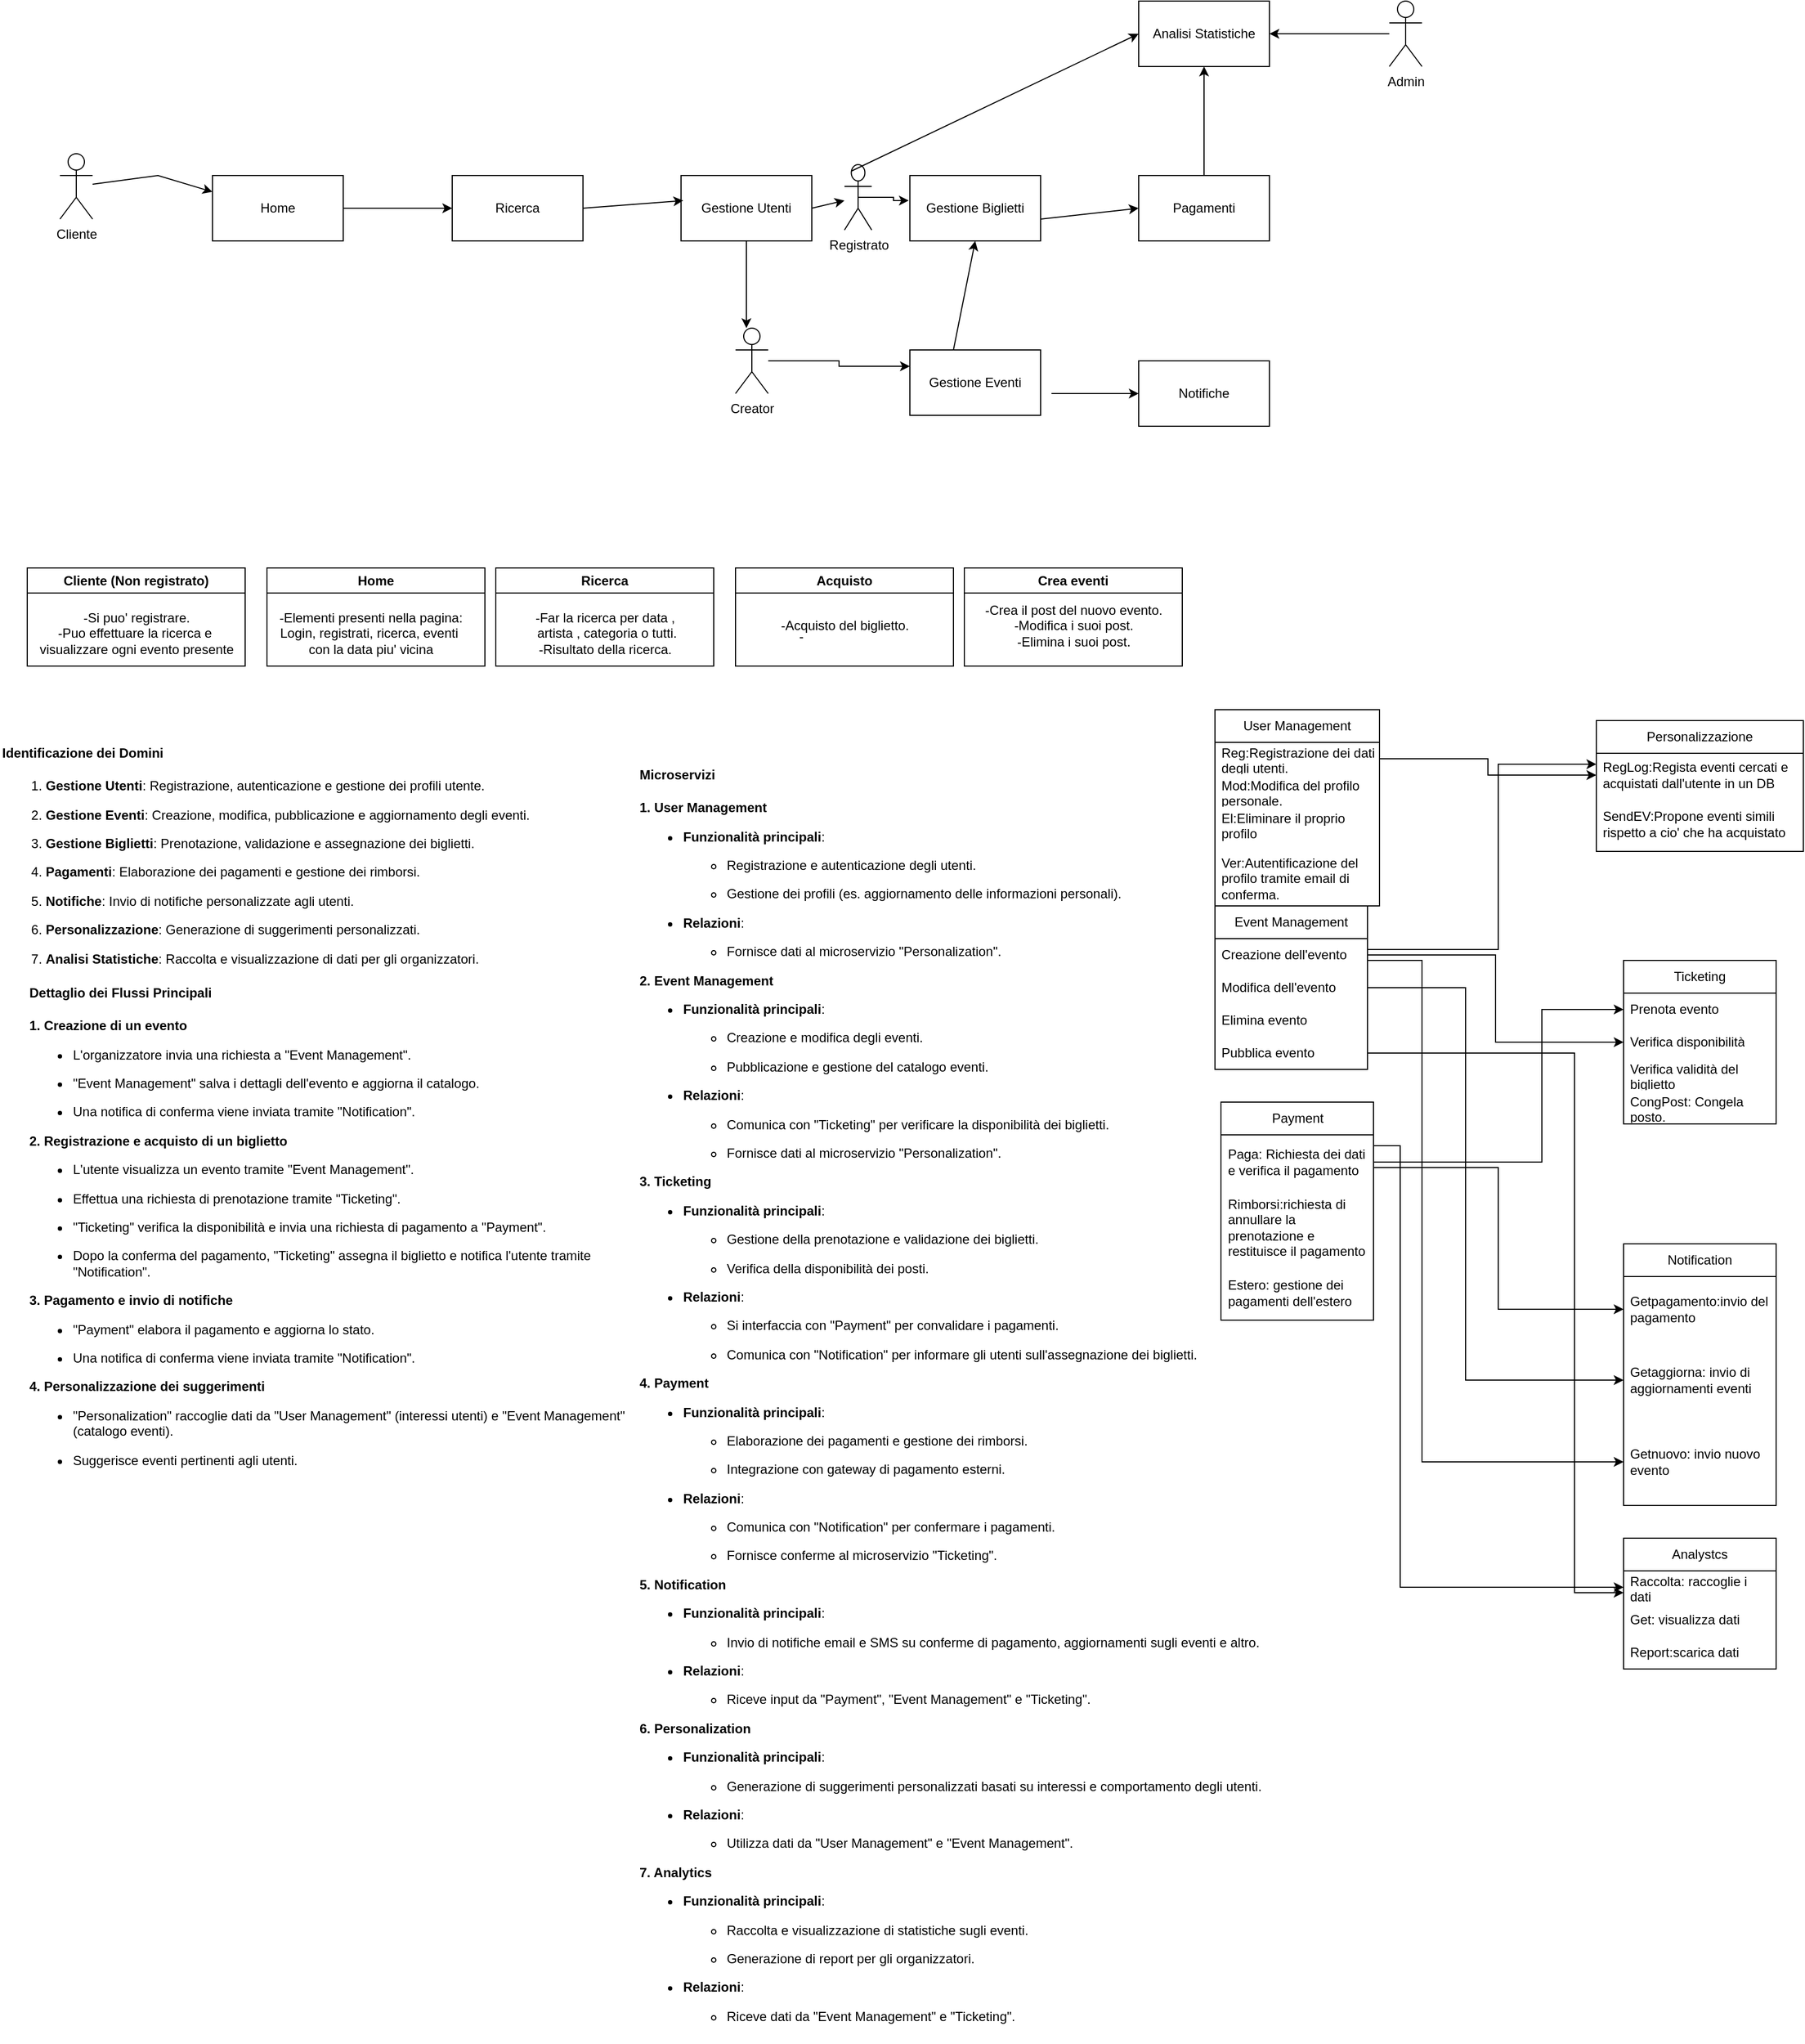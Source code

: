 <mxfile version="26.0.5">
  <diagram id="C5RBs43oDa-KdzZeNtuy" name="Page-1">
    <mxGraphModel dx="1434" dy="1911" grid="1" gridSize="10" guides="1" tooltips="1" connect="1" arrows="1" fold="1" page="1" pageScale="1" pageWidth="827" pageHeight="1169" math="0" shadow="0">
      <root>
        <mxCell id="WIyWlLk6GJQsqaUBKTNV-0" />
        <mxCell id="WIyWlLk6GJQsqaUBKTNV-1" parent="WIyWlLk6GJQsqaUBKTNV-0" />
        <mxCell id="pB7Ged0uvk6aYIBunuPW-0" value="Cliente" style="shape=umlActor;verticalLabelPosition=bottom;verticalAlign=top;html=1;outlineConnect=0;" vertex="1" parent="WIyWlLk6GJQsqaUBKTNV-1">
          <mxGeometry x="60" y="130" width="30" height="60" as="geometry" />
        </mxCell>
        <mxCell id="pB7Ged0uvk6aYIBunuPW-5" value="Home" style="rounded=0;whiteSpace=wrap;html=1;" vertex="1" parent="WIyWlLk6GJQsqaUBKTNV-1">
          <mxGeometry x="200" y="150" width="120" height="60" as="geometry" />
        </mxCell>
        <mxCell id="pB7Ged0uvk6aYIBunuPW-6" value="" style="endArrow=classic;html=1;rounded=0;entryX=0;entryY=0.25;entryDx=0;entryDy=0;" edge="1" parent="WIyWlLk6GJQsqaUBKTNV-1" source="pB7Ged0uvk6aYIBunuPW-0" target="pB7Ged0uvk6aYIBunuPW-5">
          <mxGeometry width="50" height="50" relative="1" as="geometry">
            <mxPoint x="390" y="440" as="sourcePoint" />
            <mxPoint x="440" y="390" as="targetPoint" />
            <Array as="points">
              <mxPoint x="150" y="150" />
            </Array>
          </mxGeometry>
        </mxCell>
        <mxCell id="pB7Ged0uvk6aYIBunuPW-9" value="" style="endArrow=classic;html=1;rounded=0;exitX=1;exitY=0.5;exitDx=0;exitDy=0;entryX=0;entryY=0.5;entryDx=0;entryDy=0;" edge="1" parent="WIyWlLk6GJQsqaUBKTNV-1" source="pB7Ged0uvk6aYIBunuPW-5">
          <mxGeometry width="50" height="50" relative="1" as="geometry">
            <mxPoint x="330" y="185" as="sourcePoint" />
            <mxPoint x="420" y="180" as="targetPoint" />
          </mxGeometry>
        </mxCell>
        <mxCell id="pB7Ged0uvk6aYIBunuPW-18" value="Gestione Eventi" style="rounded=0;whiteSpace=wrap;html=1;" vertex="1" parent="WIyWlLk6GJQsqaUBKTNV-1">
          <mxGeometry x="840" y="310" width="120" height="60" as="geometry" />
        </mxCell>
        <mxCell id="pB7Ged0uvk6aYIBunuPW-19" value="" style="endArrow=classic;html=1;rounded=0;exitX=0.5;exitY=1;exitDx=0;exitDy=0;entryX=0.5;entryY=0;entryDx=0;entryDy=0;" edge="1" parent="WIyWlLk6GJQsqaUBKTNV-1" source="pB7Ged0uvk6aYIBunuPW-48">
          <mxGeometry width="50" height="50" relative="1" as="geometry">
            <mxPoint x="715" y="300" as="sourcePoint" />
            <mxPoint x="690" y="290" as="targetPoint" />
            <Array as="points" />
          </mxGeometry>
        </mxCell>
        <mxCell id="pB7Ged0uvk6aYIBunuPW-20" value="Ricerca" style="rounded=0;whiteSpace=wrap;html=1;" vertex="1" parent="WIyWlLk6GJQsqaUBKTNV-1">
          <mxGeometry x="420" y="150" width="120" height="60" as="geometry" />
        </mxCell>
        <mxCell id="pB7Ged0uvk6aYIBunuPW-24" value="Gestione Biglietti" style="rounded=0;whiteSpace=wrap;html=1;" vertex="1" parent="WIyWlLk6GJQsqaUBKTNV-1">
          <mxGeometry x="840" y="150" width="120" height="60" as="geometry" />
        </mxCell>
        <mxCell id="pB7Ged0uvk6aYIBunuPW-25" value="" style="endArrow=classic;html=1;rounded=0;exitX=1;exitY=0.5;exitDx=0;exitDy=0;" edge="1" parent="WIyWlLk6GJQsqaUBKTNV-1" source="pB7Ged0uvk6aYIBunuPW-48" target="pB7Ged0uvk6aYIBunuPW-55">
          <mxGeometry width="50" height="50" relative="1" as="geometry">
            <mxPoint x="830" y="180" as="sourcePoint" />
            <mxPoint x="730" y="130" as="targetPoint" />
          </mxGeometry>
        </mxCell>
        <mxCell id="pB7Ged0uvk6aYIBunuPW-27" value="Cliente (Non registrato)" style="swimlane;whiteSpace=wrap;html=1;" vertex="1" parent="WIyWlLk6GJQsqaUBKTNV-1">
          <mxGeometry x="30" y="510" width="200" height="90" as="geometry" />
        </mxCell>
        <mxCell id="pB7Ged0uvk6aYIBunuPW-31" value="&lt;div&gt;-Si puo&#39; registrare.&lt;/div&gt;&lt;div&gt;-Puo effettuare la ricerca e&amp;nbsp;&lt;/div&gt;&lt;div&gt;visualizzare ogni evento presente&lt;br&gt;&lt;/div&gt;" style="text;html=1;align=center;verticalAlign=middle;resizable=0;points=[];autosize=1;strokeColor=none;fillColor=none;" vertex="1" parent="pB7Ged0uvk6aYIBunuPW-27">
          <mxGeometry y="30" width="200" height="60" as="geometry" />
        </mxCell>
        <mxCell id="pB7Ged0uvk6aYIBunuPW-32" value="Home" style="swimlane;whiteSpace=wrap;html=1;" vertex="1" parent="WIyWlLk6GJQsqaUBKTNV-1">
          <mxGeometry x="250" y="510" width="200" height="90" as="geometry" />
        </mxCell>
        <mxCell id="pB7Ged0uvk6aYIBunuPW-33" value="&lt;div&gt;-Elementi presenti nella pagina:&lt;/div&gt;&lt;div&gt;Login, registrati, ricerca, eventi&amp;nbsp;&lt;/div&gt;&lt;div&gt;con la data piu&#39; vicina&lt;br&gt;&lt;/div&gt;" style="text;html=1;align=center;verticalAlign=middle;resizable=0;points=[];autosize=1;strokeColor=none;fillColor=none;" vertex="1" parent="pB7Ged0uvk6aYIBunuPW-32">
          <mxGeometry y="30" width="190" height="60" as="geometry" />
        </mxCell>
        <mxCell id="pB7Ged0uvk6aYIBunuPW-34" value="Ricerca" style="swimlane;whiteSpace=wrap;html=1;" vertex="1" parent="WIyWlLk6GJQsqaUBKTNV-1">
          <mxGeometry x="460" y="510" width="200" height="90" as="geometry" />
        </mxCell>
        <mxCell id="pB7Ged0uvk6aYIBunuPW-35" value="&lt;div&gt;-Far la ricerca per data ,&lt;/div&gt;&lt;div&gt;&amp;nbsp;artista , categoria o tutti.&lt;/div&gt;&lt;div&gt;-Risultato della ricerca.&lt;br&gt;&lt;/div&gt;" style="text;html=1;align=center;verticalAlign=middle;resizable=0;points=[];autosize=1;strokeColor=none;fillColor=none;" vertex="1" parent="pB7Ged0uvk6aYIBunuPW-34">
          <mxGeometry x="20" y="30" width="160" height="60" as="geometry" />
        </mxCell>
        <mxCell id="pB7Ged0uvk6aYIBunuPW-36" value="Acquisto" style="swimlane;whiteSpace=wrap;html=1;" vertex="1" parent="WIyWlLk6GJQsqaUBKTNV-1">
          <mxGeometry x="680" y="510" width="200" height="90" as="geometry" />
        </mxCell>
        <mxCell id="pB7Ged0uvk6aYIBunuPW-37" value="-" style="text;html=1;align=center;verticalAlign=middle;resizable=0;points=[];autosize=1;strokeColor=none;fillColor=none;" vertex="1" parent="WIyWlLk6GJQsqaUBKTNV-1">
          <mxGeometry x="725" y="558" width="30" height="30" as="geometry" />
        </mxCell>
        <mxCell id="pB7Ged0uvk6aYIBunuPW-38" value="-Acquisto del biglietto." style="text;html=1;align=center;verticalAlign=middle;resizable=0;points=[];autosize=1;strokeColor=none;fillColor=none;" vertex="1" parent="WIyWlLk6GJQsqaUBKTNV-1">
          <mxGeometry x="710" y="548" width="140" height="30" as="geometry" />
        </mxCell>
        <mxCell id="pB7Ged0uvk6aYIBunuPW-39" value="Crea eventi" style="swimlane;whiteSpace=wrap;html=1;" vertex="1" parent="WIyWlLk6GJQsqaUBKTNV-1">
          <mxGeometry x="890" y="510" width="200" height="90" as="geometry" />
        </mxCell>
        <mxCell id="pB7Ged0uvk6aYIBunuPW-40" value="&lt;div&gt;-Crea il post del nuovo evento.&lt;/div&gt;&lt;div&gt;-Modifica i suoi post.&lt;/div&gt;&lt;div&gt;-Elimina i suoi post.&lt;br&gt;&lt;/div&gt;" style="text;html=1;align=center;verticalAlign=middle;resizable=0;points=[];autosize=1;strokeColor=none;fillColor=none;" vertex="1" parent="pB7Ged0uvk6aYIBunuPW-39">
          <mxGeometry x="10" y="23" width="180" height="60" as="geometry" />
        </mxCell>
        <mxCell id="pB7Ged0uvk6aYIBunuPW-41" value="Admin" style="shape=umlActor;verticalLabelPosition=bottom;verticalAlign=top;html=1;outlineConnect=0;" vertex="1" parent="WIyWlLk6GJQsqaUBKTNV-1">
          <mxGeometry x="1280" y="-10" width="30" height="60" as="geometry" />
        </mxCell>
        <mxCell id="pB7Ged0uvk6aYIBunuPW-45" value="" style="endArrow=classic;html=1;rounded=0;entryX=1;entryY=0.5;entryDx=0;entryDy=0;" edge="1" parent="WIyWlLk6GJQsqaUBKTNV-1" source="pB7Ged0uvk6aYIBunuPW-41" target="pB7Ged0uvk6aYIBunuPW-60">
          <mxGeometry width="50" height="50" relative="1" as="geometry">
            <mxPoint x="1070" y="335" as="sourcePoint" />
            <mxPoint x="1170" y="279" as="targetPoint" />
          </mxGeometry>
        </mxCell>
        <mxCell id="pB7Ged0uvk6aYIBunuPW-47" value="&lt;h4 data-pm-slice=&quot;1 3 []&quot;&gt;&lt;span&gt;Identificazione dei Domini&lt;/span&gt;&lt;/h4&gt;&lt;ol start=&quot;1&quot; data-spread=&quot;false&quot;&gt;&lt;li&gt;&lt;p&gt;&lt;span&gt;&lt;strong&gt;Gestione Utenti&lt;/strong&gt;&lt;/span&gt;&lt;span&gt;: Registrazione, autenticazione e gestione dei profili utente.&lt;/span&gt;&lt;/p&gt;&lt;/li&gt;&lt;li&gt;&lt;p&gt;&lt;span&gt;&lt;strong&gt;Gestione Eventi&lt;/strong&gt;&lt;/span&gt;&lt;span&gt;: Creazione, modifica, pubblicazione e aggiornamento degli eventi.&lt;/span&gt;&lt;/p&gt;&lt;/li&gt;&lt;li&gt;&lt;p&gt;&lt;span&gt;&lt;strong&gt;Gestione Biglietti&lt;/strong&gt;&lt;/span&gt;&lt;span&gt;: Prenotazione, validazione e assegnazione dei biglietti.&lt;/span&gt;&lt;/p&gt;&lt;/li&gt;&lt;li&gt;&lt;p&gt;&lt;span&gt;&lt;strong&gt;Pagamenti&lt;/strong&gt;&lt;/span&gt;&lt;span&gt;: Elaborazione dei pagamenti e gestione dei rimborsi.&lt;/span&gt;&lt;/p&gt;&lt;/li&gt;&lt;li&gt;&lt;p&gt;&lt;span&gt;&lt;strong&gt;Notifiche&lt;/strong&gt;&lt;/span&gt;&lt;span&gt;: Invio di notifiche personalizzate agli utenti.&lt;/span&gt;&lt;/p&gt;&lt;/li&gt;&lt;li&gt;&lt;p&gt;&lt;span&gt;&lt;strong&gt;Personalizzazione&lt;/strong&gt;&lt;/span&gt;&lt;span&gt;: Generazione di suggerimenti personalizzati.&lt;/span&gt;&lt;/p&gt;&lt;/li&gt;&lt;li&gt;&lt;p&gt;&lt;span&gt;&lt;strong&gt;Analisi Statistiche&lt;/strong&gt;&lt;/span&gt;&lt;span&gt;: Raccolta e visualizzazione di dati per gli organizzatori.&lt;/span&gt;&lt;/p&gt;&lt;/li&gt;&lt;/ol&gt;" style="text;html=1;whiteSpace=wrap;overflow=hidden;rounded=0;" vertex="1" parent="WIyWlLk6GJQsqaUBKTNV-1">
          <mxGeometry x="5" y="650" width="510" height="240" as="geometry" />
        </mxCell>
        <mxCell id="pB7Ged0uvk6aYIBunuPW-48" value="Gestione Utenti" style="rounded=0;whiteSpace=wrap;html=1;" vertex="1" parent="WIyWlLk6GJQsqaUBKTNV-1">
          <mxGeometry x="630" y="150" width="120" height="60" as="geometry" />
        </mxCell>
        <mxCell id="pB7Ged0uvk6aYIBunuPW-49" value="" style="endArrow=classic;html=1;rounded=0;entryX=0.017;entryY=0.383;entryDx=0;entryDy=0;entryPerimeter=0;exitX=1;exitY=0.5;exitDx=0;exitDy=0;" edge="1" parent="WIyWlLk6GJQsqaUBKTNV-1" source="pB7Ged0uvk6aYIBunuPW-20" target="pB7Ged0uvk6aYIBunuPW-48">
          <mxGeometry width="50" height="50" relative="1" as="geometry">
            <mxPoint x="560" y="210" as="sourcePoint" />
            <mxPoint x="610" y="160" as="targetPoint" />
          </mxGeometry>
        </mxCell>
        <mxCell id="pB7Ged0uvk6aYIBunuPW-50" value="Pagamenti" style="rounded=0;whiteSpace=wrap;html=1;" vertex="1" parent="WIyWlLk6GJQsqaUBKTNV-1">
          <mxGeometry x="1050" y="150" width="120" height="60" as="geometry" />
        </mxCell>
        <mxCell id="pB7Ged0uvk6aYIBunuPW-51" value="" style="endArrow=classic;html=1;rounded=0;entryX=0.5;entryY=1;entryDx=0;entryDy=0;" edge="1" parent="WIyWlLk6GJQsqaUBKTNV-1" target="pB7Ged0uvk6aYIBunuPW-24">
          <mxGeometry width="50" height="50" relative="1" as="geometry">
            <mxPoint x="880" y="310" as="sourcePoint" />
            <mxPoint x="930" y="260" as="targetPoint" />
          </mxGeometry>
        </mxCell>
        <mxCell id="pB7Ged0uvk6aYIBunuPW-52" value="" style="endArrow=classic;html=1;rounded=0;entryX=0;entryY=0.5;entryDx=0;entryDy=0;" edge="1" parent="WIyWlLk6GJQsqaUBKTNV-1" target="pB7Ged0uvk6aYIBunuPW-50">
          <mxGeometry width="50" height="50" relative="1" as="geometry">
            <mxPoint x="960" y="190" as="sourcePoint" />
            <mxPoint x="1010" y="140" as="targetPoint" />
          </mxGeometry>
        </mxCell>
        <mxCell id="pB7Ged0uvk6aYIBunuPW-53" value="" style="endArrow=classic;html=1;rounded=0;" edge="1" parent="WIyWlLk6GJQsqaUBKTNV-1" target="pB7Ged0uvk6aYIBunuPW-54">
          <mxGeometry width="50" height="50" relative="1" as="geometry">
            <mxPoint x="970" y="350" as="sourcePoint" />
            <mxPoint x="620" y="490" as="targetPoint" />
          </mxGeometry>
        </mxCell>
        <mxCell id="pB7Ged0uvk6aYIBunuPW-54" value="Notifiche" style="rounded=0;whiteSpace=wrap;html=1;" vertex="1" parent="WIyWlLk6GJQsqaUBKTNV-1">
          <mxGeometry x="1050" y="320" width="120" height="60" as="geometry" />
        </mxCell>
        <mxCell id="pB7Ged0uvk6aYIBunuPW-56" style="edgeStyle=orthogonalEdgeStyle;rounded=0;orthogonalLoop=1;jettySize=auto;html=1;exitX=0.5;exitY=0.5;exitDx=0;exitDy=0;exitPerimeter=0;entryX=-0.008;entryY=0.383;entryDx=0;entryDy=0;entryPerimeter=0;" edge="1" parent="WIyWlLk6GJQsqaUBKTNV-1" source="pB7Ged0uvk6aYIBunuPW-55" target="pB7Ged0uvk6aYIBunuPW-24">
          <mxGeometry relative="1" as="geometry">
            <mxPoint x="800" y="170" as="targetPoint" />
          </mxGeometry>
        </mxCell>
        <mxCell id="pB7Ged0uvk6aYIBunuPW-55" value="Registrato" style="shape=umlActor;verticalLabelPosition=bottom;verticalAlign=top;html=1;outlineConnect=0;" vertex="1" parent="WIyWlLk6GJQsqaUBKTNV-1">
          <mxGeometry x="780" y="140" width="25" height="60" as="geometry" />
        </mxCell>
        <mxCell id="pB7Ged0uvk6aYIBunuPW-59" style="edgeStyle=orthogonalEdgeStyle;rounded=0;orthogonalLoop=1;jettySize=auto;html=1;entryX=0;entryY=0.25;entryDx=0;entryDy=0;" edge="1" parent="WIyWlLk6GJQsqaUBKTNV-1" source="pB7Ged0uvk6aYIBunuPW-57" target="pB7Ged0uvk6aYIBunuPW-18">
          <mxGeometry relative="1" as="geometry" />
        </mxCell>
        <mxCell id="pB7Ged0uvk6aYIBunuPW-57" value="Creator" style="shape=umlActor;verticalLabelPosition=bottom;verticalAlign=top;html=1;outlineConnect=0;" vertex="1" parent="WIyWlLk6GJQsqaUBKTNV-1">
          <mxGeometry x="680" y="290" width="30" height="60" as="geometry" />
        </mxCell>
        <mxCell id="pB7Ged0uvk6aYIBunuPW-60" value="Analisi Statistiche" style="rounded=0;whiteSpace=wrap;html=1;" vertex="1" parent="WIyWlLk6GJQsqaUBKTNV-1">
          <mxGeometry x="1050" y="-10" width="120" height="60" as="geometry" />
        </mxCell>
        <mxCell id="pB7Ged0uvk6aYIBunuPW-61" value="" style="endArrow=classic;html=1;rounded=0;entryX=0.5;entryY=1;entryDx=0;entryDy=0;" edge="1" parent="WIyWlLk6GJQsqaUBKTNV-1" target="pB7Ged0uvk6aYIBunuPW-60">
          <mxGeometry width="50" height="50" relative="1" as="geometry">
            <mxPoint x="1110" y="150" as="sourcePoint" />
            <mxPoint x="1160" y="100" as="targetPoint" />
          </mxGeometry>
        </mxCell>
        <mxCell id="pB7Ged0uvk6aYIBunuPW-63" value="" style="endArrow=classic;html=1;rounded=0;entryX=0;entryY=0.5;entryDx=0;entryDy=0;exitX=0.25;exitY=0.1;exitDx=0;exitDy=0;exitPerimeter=0;" edge="1" parent="WIyWlLk6GJQsqaUBKTNV-1" source="pB7Ged0uvk6aYIBunuPW-55" target="pB7Ged0uvk6aYIBunuPW-60">
          <mxGeometry width="50" height="50" relative="1" as="geometry">
            <mxPoint x="790" y="130" as="sourcePoint" />
            <mxPoint x="840" y="80" as="targetPoint" />
          </mxGeometry>
        </mxCell>
        <mxCell id="pB7Ged0uvk6aYIBunuPW-64" value="&lt;h4 data-pm-slice=&quot;1 5 []&quot;&gt;&lt;span&gt;Microservizi&lt;/span&gt;&lt;/h4&gt;&lt;p&gt;&lt;span&gt;&lt;strong&gt;1. User Management&lt;/strong&gt;&lt;/span&gt;&lt;/p&gt;&lt;ul data-spread=&quot;false&quot;&gt;&lt;li&gt;&lt;p&gt;&lt;span&gt;&lt;strong&gt;Funzionalità principali&lt;/strong&gt;&lt;/span&gt;&lt;span&gt;:&lt;/span&gt;&lt;/p&gt;&lt;ul data-spread=&quot;false&quot;&gt;&lt;li&gt;&lt;p&gt;&lt;span&gt;Registrazione e autenticazione degli utenti.&lt;/span&gt;&lt;/p&gt;&lt;/li&gt;&lt;li&gt;&lt;p&gt;&lt;span&gt;Gestione dei profili (es. aggiornamento delle informazioni personali).&lt;/span&gt;&lt;/p&gt;&lt;/li&gt;&lt;/ul&gt;&lt;/li&gt;&lt;li&gt;&lt;p&gt;&lt;span&gt;&lt;strong&gt;Relazioni&lt;/strong&gt;&lt;/span&gt;&lt;span&gt;:&lt;/span&gt;&lt;/p&gt;&lt;ul data-spread=&quot;false&quot;&gt;&lt;li&gt;&lt;p&gt;&lt;span&gt;Fornisce dati al microservizio &quot;Personalization&quot;.&lt;/span&gt;&lt;/p&gt;&lt;/li&gt;&lt;/ul&gt;&lt;/li&gt;&lt;/ul&gt;&lt;p&gt;&lt;span&gt;&lt;strong&gt;2. Event Management&lt;/strong&gt;&lt;/span&gt;&lt;/p&gt;&lt;ul data-spread=&quot;false&quot;&gt;&lt;li&gt;&lt;p&gt;&lt;span&gt;&lt;strong&gt;Funzionalità principali&lt;/strong&gt;&lt;/span&gt;&lt;span&gt;:&lt;/span&gt;&lt;/p&gt;&lt;ul data-spread=&quot;false&quot;&gt;&lt;li&gt;&lt;p&gt;&lt;span&gt;Creazione e modifica degli eventi.&lt;/span&gt;&lt;/p&gt;&lt;/li&gt;&lt;li&gt;&lt;p&gt;&lt;span&gt;Pubblicazione e gestione del catalogo eventi.&lt;/span&gt;&lt;/p&gt;&lt;/li&gt;&lt;/ul&gt;&lt;/li&gt;&lt;li&gt;&lt;p&gt;&lt;span&gt;&lt;strong&gt;Relazioni&lt;/strong&gt;&lt;/span&gt;&lt;span&gt;:&lt;/span&gt;&lt;/p&gt;&lt;ul data-spread=&quot;false&quot;&gt;&lt;li&gt;&lt;p&gt;&lt;span&gt;Comunica con &quot;Ticketing&quot; per verificare la disponibilità dei biglietti.&lt;/span&gt;&lt;/p&gt;&lt;/li&gt;&lt;li&gt;&lt;p&gt;&lt;span&gt;Fornisce dati al microservizio &quot;Personalization&quot;.&lt;/span&gt;&lt;/p&gt;&lt;/li&gt;&lt;/ul&gt;&lt;/li&gt;&lt;/ul&gt;&lt;p&gt;&lt;span&gt;&lt;strong&gt;3. Ticketing&lt;/strong&gt;&lt;/span&gt;&lt;/p&gt;&lt;ul data-spread=&quot;false&quot;&gt;&lt;li&gt;&lt;p&gt;&lt;span&gt;&lt;strong&gt;Funzionalità principali&lt;/strong&gt;&lt;/span&gt;&lt;span&gt;:&lt;/span&gt;&lt;/p&gt;&lt;ul data-spread=&quot;false&quot;&gt;&lt;li&gt;&lt;p&gt;&lt;span&gt;Gestione della prenotazione e validazione dei biglietti.&lt;/span&gt;&lt;/p&gt;&lt;/li&gt;&lt;li&gt;&lt;p&gt;&lt;span&gt;Verifica della disponibilità dei posti.&lt;/span&gt;&lt;/p&gt;&lt;/li&gt;&lt;/ul&gt;&lt;/li&gt;&lt;li&gt;&lt;p&gt;&lt;span&gt;&lt;strong&gt;Relazioni&lt;/strong&gt;&lt;/span&gt;&lt;span&gt;:&lt;/span&gt;&lt;/p&gt;&lt;ul data-spread=&quot;false&quot;&gt;&lt;li&gt;&lt;p&gt;&lt;span&gt;Si interfaccia con &quot;Payment&quot; per convalidare i pagamenti.&lt;/span&gt;&lt;/p&gt;&lt;/li&gt;&lt;li&gt;&lt;p&gt;&lt;span&gt;Comunica con &quot;Notification&quot; per informare gli utenti sull&#39;assegnazione dei biglietti.&lt;/span&gt;&lt;/p&gt;&lt;/li&gt;&lt;/ul&gt;&lt;/li&gt;&lt;/ul&gt;&lt;p&gt;&lt;span&gt;&lt;strong&gt;4. Payment&lt;/strong&gt;&lt;/span&gt;&lt;/p&gt;&lt;ul data-spread=&quot;false&quot;&gt;&lt;li&gt;&lt;p&gt;&lt;span&gt;&lt;strong&gt;Funzionalità principali&lt;/strong&gt;&lt;/span&gt;&lt;span&gt;:&lt;/span&gt;&lt;/p&gt;&lt;ul data-spread=&quot;false&quot;&gt;&lt;li&gt;&lt;p&gt;&lt;span&gt;Elaborazione dei pagamenti e gestione dei rimborsi.&lt;/span&gt;&lt;/p&gt;&lt;/li&gt;&lt;li&gt;&lt;p&gt;&lt;span&gt;Integrazione con gateway di pagamento esterni.&lt;/span&gt;&lt;/p&gt;&lt;/li&gt;&lt;/ul&gt;&lt;/li&gt;&lt;li&gt;&lt;p&gt;&lt;span&gt;&lt;strong&gt;Relazioni&lt;/strong&gt;&lt;/span&gt;&lt;span&gt;:&lt;/span&gt;&lt;/p&gt;&lt;ul data-spread=&quot;false&quot;&gt;&lt;li&gt;&lt;p&gt;&lt;span&gt;Comunica con &quot;Notification&quot; per confermare i pagamenti.&lt;/span&gt;&lt;/p&gt;&lt;/li&gt;&lt;li&gt;&lt;p&gt;&lt;span&gt;Fornisce conferme al microservizio &quot;Ticketing&quot;.&lt;/span&gt;&lt;/p&gt;&lt;/li&gt;&lt;/ul&gt;&lt;/li&gt;&lt;/ul&gt;&lt;p&gt;&lt;span&gt;&lt;strong&gt;5. Notification&lt;/strong&gt;&lt;/span&gt;&lt;/p&gt;&lt;ul data-spread=&quot;false&quot;&gt;&lt;li&gt;&lt;p&gt;&lt;span&gt;&lt;strong&gt;Funzionalità principali&lt;/strong&gt;&lt;/span&gt;&lt;span&gt;:&lt;/span&gt;&lt;/p&gt;&lt;ul data-spread=&quot;false&quot;&gt;&lt;li&gt;&lt;p&gt;&lt;span&gt;Invio di notifiche email e SMS su conferme di pagamento, aggiornamenti sugli eventi e altro.&lt;/span&gt;&lt;/p&gt;&lt;/li&gt;&lt;/ul&gt;&lt;/li&gt;&lt;li&gt;&lt;p&gt;&lt;span&gt;&lt;strong&gt;Relazioni&lt;/strong&gt;&lt;/span&gt;&lt;span&gt;:&lt;/span&gt;&lt;/p&gt;&lt;ul data-spread=&quot;false&quot;&gt;&lt;li&gt;&lt;p&gt;&lt;span&gt;Riceve input da &quot;Payment&quot;, &quot;Event Management&quot; e &quot;Ticketing&quot;.&lt;/span&gt;&lt;/p&gt;&lt;/li&gt;&lt;/ul&gt;&lt;/li&gt;&lt;/ul&gt;&lt;p&gt;&lt;span&gt;&lt;strong&gt;6. Personalization&lt;/strong&gt;&lt;/span&gt;&lt;/p&gt;&lt;ul data-spread=&quot;false&quot;&gt;&lt;li&gt;&lt;p&gt;&lt;span&gt;&lt;strong&gt;Funzionalità principali&lt;/strong&gt;&lt;/span&gt;&lt;span&gt;:&lt;/span&gt;&lt;/p&gt;&lt;ul data-spread=&quot;false&quot;&gt;&lt;li&gt;&lt;p&gt;&lt;span&gt;Generazione di suggerimenti personalizzati basati su interessi e comportamento degli utenti.&lt;/span&gt;&lt;/p&gt;&lt;/li&gt;&lt;/ul&gt;&lt;/li&gt;&lt;li&gt;&lt;p&gt;&lt;span&gt;&lt;strong&gt;Relazioni&lt;/strong&gt;&lt;/span&gt;&lt;span&gt;:&lt;/span&gt;&lt;/p&gt;&lt;ul data-spread=&quot;false&quot;&gt;&lt;li&gt;&lt;p&gt;&lt;span&gt;Utilizza dati da &quot;User Management&quot; e &quot;Event Management&quot;.&lt;/span&gt;&lt;/p&gt;&lt;/li&gt;&lt;/ul&gt;&lt;/li&gt;&lt;/ul&gt;&lt;p&gt;&lt;span&gt;&lt;strong&gt;7. Analytics&lt;/strong&gt;&lt;/span&gt;&lt;/p&gt;&lt;ul data-spread=&quot;false&quot;&gt;&lt;li&gt;&lt;p&gt;&lt;span&gt;&lt;strong&gt;Funzionalità principali&lt;/strong&gt;&lt;/span&gt;&lt;span&gt;:&lt;/span&gt;&lt;/p&gt;&lt;ul data-spread=&quot;false&quot;&gt;&lt;li&gt;&lt;p&gt;&lt;span&gt;Raccolta e visualizzazione di statistiche sugli eventi.&lt;/span&gt;&lt;/p&gt;&lt;/li&gt;&lt;li&gt;&lt;p&gt;&lt;span&gt;Generazione di report per gli organizzatori.&lt;/span&gt;&lt;/p&gt;&lt;/li&gt;&lt;/ul&gt;&lt;/li&gt;&lt;li&gt;&lt;p&gt;&lt;span&gt;&lt;strong&gt;Relazioni&lt;/strong&gt;&lt;/span&gt;&lt;span&gt;:&lt;/span&gt;&lt;/p&gt;&lt;ul data-spread=&quot;false&quot;&gt;&lt;li&gt;&lt;p&gt;&lt;span&gt;Riceve dati da &quot;Event Management&quot; e &quot;Ticketing&quot;.&lt;/span&gt;&lt;/p&gt;&lt;/li&gt;&lt;/ul&gt;&lt;/li&gt;&lt;/ul&gt;" style="text;html=1;whiteSpace=wrap;overflow=hidden;rounded=0;" vertex="1" parent="WIyWlLk6GJQsqaUBKTNV-1">
          <mxGeometry x="590" y="670" width="650" height="1190" as="geometry" />
        </mxCell>
        <mxCell id="pB7Ged0uvk6aYIBunuPW-65" value="&lt;h4 data-pm-slice=&quot;1 3 []&quot;&gt;&lt;span&gt;Dettaglio dei Flussi Principali&lt;/span&gt;&lt;/h4&gt;&lt;p&gt;&lt;span&gt;&lt;strong&gt;1. Creazione di un evento&lt;/strong&gt;&lt;/span&gt;&lt;/p&gt;&lt;ul data-spread=&quot;false&quot;&gt;&lt;li&gt;&lt;p&gt;&lt;span&gt;L&#39;organizzatore invia una richiesta a &quot;Event Management&quot;.&lt;/span&gt;&lt;/p&gt;&lt;/li&gt;&lt;li&gt;&lt;p&gt;&lt;span&gt;&quot;Event Management&quot; salva i dettagli dell&#39;evento e aggiorna il catalogo.&lt;/span&gt;&lt;/p&gt;&lt;/li&gt;&lt;li&gt;&lt;p&gt;&lt;span&gt;Una notifica di conferma viene inviata tramite &quot;Notification&quot;.&lt;/span&gt;&lt;/p&gt;&lt;/li&gt;&lt;/ul&gt;&lt;p&gt;&lt;span&gt;&lt;strong&gt;2. Registrazione e acquisto di un biglietto&lt;/strong&gt;&lt;/span&gt;&lt;/p&gt;&lt;ul data-spread=&quot;false&quot;&gt;&lt;li&gt;&lt;p&gt;&lt;span&gt;L&#39;utente visualizza un evento tramite &quot;Event Management&quot;.&lt;/span&gt;&lt;/p&gt;&lt;/li&gt;&lt;li&gt;&lt;p&gt;&lt;span&gt;Effettua una richiesta di prenotazione tramite &quot;Ticketing&quot;.&lt;/span&gt;&lt;/p&gt;&lt;/li&gt;&lt;li&gt;&lt;p&gt;&lt;span&gt;&quot;Ticketing&quot; verifica la disponibilità e invia una richiesta di pagamento a &quot;Payment&quot;.&lt;/span&gt;&lt;/p&gt;&lt;/li&gt;&lt;li&gt;&lt;p&gt;&lt;span&gt;Dopo la conferma del pagamento, &quot;Ticketing&quot; assegna il biglietto e notifica l&#39;utente tramite &quot;Notification&quot;.&lt;/span&gt;&lt;/p&gt;&lt;/li&gt;&lt;/ul&gt;&lt;p&gt;&lt;span&gt;&lt;strong&gt;3. Pagamento e invio di notifiche&lt;/strong&gt;&lt;/span&gt;&lt;/p&gt;&lt;ul data-spread=&quot;false&quot;&gt;&lt;li&gt;&lt;p&gt;&lt;span&gt;&quot;Payment&quot; elabora il pagamento e aggiorna lo stato.&lt;/span&gt;&lt;/p&gt;&lt;/li&gt;&lt;li&gt;&lt;p&gt;&lt;span&gt;Una notifica di conferma viene inviata tramite &quot;Notification&quot;.&lt;/span&gt;&lt;/p&gt;&lt;/li&gt;&lt;/ul&gt;&lt;p&gt;&lt;span&gt;&lt;strong&gt;4. Personalizzazione dei suggerimenti&lt;/strong&gt;&lt;/span&gt;&lt;/p&gt;&lt;ul data-spread=&quot;false&quot;&gt;&lt;li&gt;&lt;p&gt;&lt;span&gt;&quot;Personalization&quot; raccoglie dati da &quot;User Management&quot; (interessi utenti) e &quot;Event Management&quot; (catalogo eventi).&lt;/span&gt;&lt;/p&gt;&lt;/li&gt;&lt;li&gt;&lt;p&gt;&lt;span&gt;Suggerisce eventi pertinenti agli utenti.&lt;/span&gt;&lt;/p&gt;&lt;/li&gt;&lt;/ul&gt;" style="text;html=1;whiteSpace=wrap;overflow=hidden;rounded=0;" vertex="1" parent="WIyWlLk6GJQsqaUBKTNV-1">
          <mxGeometry x="30" y="870" width="560" height="480" as="geometry" />
        </mxCell>
        <mxCell id="pB7Ged0uvk6aYIBunuPW-66" value="User Management" style="swimlane;fontStyle=0;childLayout=stackLayout;horizontal=1;startSize=30;horizontalStack=0;resizeParent=1;resizeParentMax=0;resizeLast=0;collapsible=1;marginBottom=0;whiteSpace=wrap;html=1;" vertex="1" parent="WIyWlLk6GJQsqaUBKTNV-1">
          <mxGeometry x="1120" y="640" width="151" height="180" as="geometry" />
        </mxCell>
        <mxCell id="pB7Ged0uvk6aYIBunuPW-67" value="Reg:Registrazione dei dati degli utenti." style="text;strokeColor=none;fillColor=none;align=left;verticalAlign=middle;spacingLeft=4;spacingRight=4;overflow=hidden;points=[[0,0.5],[1,0.5]];portConstraint=eastwest;rotatable=0;whiteSpace=wrap;html=1;" vertex="1" parent="pB7Ged0uvk6aYIBunuPW-66">
          <mxGeometry y="30" width="151" height="30" as="geometry" />
        </mxCell>
        <mxCell id="pB7Ged0uvk6aYIBunuPW-68" value="Mod:Modifica del profilo personale." style="text;strokeColor=none;fillColor=none;align=left;verticalAlign=middle;spacingLeft=4;spacingRight=4;overflow=hidden;points=[[0,0.5],[1,0.5]];portConstraint=eastwest;rotatable=0;whiteSpace=wrap;html=1;" vertex="1" parent="pB7Ged0uvk6aYIBunuPW-66">
          <mxGeometry y="60" width="151" height="30" as="geometry" />
        </mxCell>
        <mxCell id="pB7Ged0uvk6aYIBunuPW-69" value="&lt;div&gt;El:Eliminare il proprio profilo&lt;/div&gt;&lt;div&gt;&lt;br&gt;&lt;/div&gt;" style="text;strokeColor=none;fillColor=none;align=left;verticalAlign=middle;spacingLeft=4;spacingRight=4;overflow=hidden;points=[[0,0.5],[1,0.5]];portConstraint=eastwest;rotatable=0;whiteSpace=wrap;html=1;" vertex="1" parent="pB7Ged0uvk6aYIBunuPW-66">
          <mxGeometry y="90" width="151" height="40" as="geometry" />
        </mxCell>
        <mxCell id="pB7Ged0uvk6aYIBunuPW-70" value="Ver:Autentificazione del profilo tramite email di conferma." style="text;strokeColor=none;fillColor=none;align=left;verticalAlign=middle;spacingLeft=4;spacingRight=4;overflow=hidden;points=[[0,0.5],[1,0.5]];portConstraint=eastwest;rotatable=0;whiteSpace=wrap;html=1;" vertex="1" parent="pB7Ged0uvk6aYIBunuPW-66">
          <mxGeometry y="130" width="151" height="50" as="geometry" />
        </mxCell>
        <mxCell id="pB7Ged0uvk6aYIBunuPW-71" value="Personalizzazione" style="swimlane;fontStyle=0;childLayout=stackLayout;horizontal=1;startSize=30;horizontalStack=0;resizeParent=1;resizeParentMax=0;resizeLast=0;collapsible=1;marginBottom=0;whiteSpace=wrap;html=1;" vertex="1" parent="WIyWlLk6GJQsqaUBKTNV-1">
          <mxGeometry x="1470" y="650" width="190" height="120" as="geometry" />
        </mxCell>
        <mxCell id="pB7Ged0uvk6aYIBunuPW-72" value="RegLog:Regista eventi cercati e acquistati dall&#39;utente in un DB" style="text;strokeColor=none;fillColor=none;align=left;verticalAlign=middle;spacingLeft=4;spacingRight=4;overflow=hidden;points=[[0,0.5],[1,0.5]];portConstraint=eastwest;rotatable=0;whiteSpace=wrap;html=1;" vertex="1" parent="pB7Ged0uvk6aYIBunuPW-71">
          <mxGeometry y="30" width="190" height="40" as="geometry" />
        </mxCell>
        <mxCell id="pB7Ged0uvk6aYIBunuPW-73" value="SendEV:Propone eventi simili rispetto a cio&#39; che ha acquistato" style="text;strokeColor=none;fillColor=none;align=left;verticalAlign=middle;spacingLeft=4;spacingRight=4;overflow=hidden;points=[[0,0.5],[1,0.5]];portConstraint=eastwest;rotatable=0;whiteSpace=wrap;html=1;" vertex="1" parent="pB7Ged0uvk6aYIBunuPW-71">
          <mxGeometry y="70" width="190" height="50" as="geometry" />
        </mxCell>
        <mxCell id="pB7Ged0uvk6aYIBunuPW-75" style="edgeStyle=orthogonalEdgeStyle;rounded=0;orthogonalLoop=1;jettySize=auto;html=1;exitX=1;exitY=0.5;exitDx=0;exitDy=0;" edge="1" parent="WIyWlLk6GJQsqaUBKTNV-1" source="pB7Ged0uvk6aYIBunuPW-67" target="pB7Ged0uvk6aYIBunuPW-72">
          <mxGeometry relative="1" as="geometry" />
        </mxCell>
        <mxCell id="pB7Ged0uvk6aYIBunuPW-81" style="edgeStyle=orthogonalEdgeStyle;rounded=0;orthogonalLoop=1;jettySize=auto;html=1;" edge="1" parent="WIyWlLk6GJQsqaUBKTNV-1" source="pB7Ged0uvk6aYIBunuPW-77" target="pB7Ged0uvk6aYIBunuPW-84">
          <mxGeometry relative="1" as="geometry" />
        </mxCell>
        <mxCell id="pB7Ged0uvk6aYIBunuPW-86" style="edgeStyle=orthogonalEdgeStyle;rounded=0;orthogonalLoop=1;jettySize=auto;html=1;" edge="1" parent="WIyWlLk6GJQsqaUBKTNV-1" source="pB7Ged0uvk6aYIBunuPW-77" target="pB7Ged0uvk6aYIBunuPW-72">
          <mxGeometry relative="1" as="geometry">
            <Array as="points">
              <mxPoint x="1380" y="860" />
              <mxPoint x="1380" y="690" />
            </Array>
          </mxGeometry>
        </mxCell>
        <mxCell id="pB7Ged0uvk6aYIBunuPW-76" value="Event Management" style="swimlane;fontStyle=0;childLayout=stackLayout;horizontal=1;startSize=30;horizontalStack=0;resizeParent=1;resizeParentMax=0;resizeLast=0;collapsible=1;marginBottom=0;whiteSpace=wrap;html=1;" vertex="1" parent="WIyWlLk6GJQsqaUBKTNV-1">
          <mxGeometry x="1120" y="820" width="140" height="150" as="geometry" />
        </mxCell>
        <mxCell id="pB7Ged0uvk6aYIBunuPW-77" value="Creazione dell&#39;evento" style="text;strokeColor=none;fillColor=none;align=left;verticalAlign=middle;spacingLeft=4;spacingRight=4;overflow=hidden;points=[[0,0.5],[1,0.5]];portConstraint=eastwest;rotatable=0;whiteSpace=wrap;html=1;" vertex="1" parent="pB7Ged0uvk6aYIBunuPW-76">
          <mxGeometry y="30" width="140" height="30" as="geometry" />
        </mxCell>
        <mxCell id="pB7Ged0uvk6aYIBunuPW-78" value="Modifica dell&#39;evento" style="text;strokeColor=none;fillColor=none;align=left;verticalAlign=middle;spacingLeft=4;spacingRight=4;overflow=hidden;points=[[0,0.5],[1,0.5]];portConstraint=eastwest;rotatable=0;whiteSpace=wrap;html=1;" vertex="1" parent="pB7Ged0uvk6aYIBunuPW-76">
          <mxGeometry y="60" width="140" height="30" as="geometry" />
        </mxCell>
        <mxCell id="pB7Ged0uvk6aYIBunuPW-79" value="Elimina evento" style="text;strokeColor=none;fillColor=none;align=left;verticalAlign=middle;spacingLeft=4;spacingRight=4;overflow=hidden;points=[[0,0.5],[1,0.5]];portConstraint=eastwest;rotatable=0;whiteSpace=wrap;html=1;" vertex="1" parent="pB7Ged0uvk6aYIBunuPW-76">
          <mxGeometry y="90" width="140" height="30" as="geometry" />
        </mxCell>
        <mxCell id="pB7Ged0uvk6aYIBunuPW-80" value="Pubblica evento" style="text;strokeColor=none;fillColor=none;align=left;verticalAlign=middle;spacingLeft=4;spacingRight=4;overflow=hidden;points=[[0,0.5],[1,0.5]];portConstraint=eastwest;rotatable=0;whiteSpace=wrap;html=1;" vertex="1" parent="pB7Ged0uvk6aYIBunuPW-76">
          <mxGeometry y="120" width="140" height="30" as="geometry" />
        </mxCell>
        <mxCell id="pB7Ged0uvk6aYIBunuPW-82" value="Ticketing" style="swimlane;fontStyle=0;childLayout=stackLayout;horizontal=1;startSize=30;horizontalStack=0;resizeParent=1;resizeParentMax=0;resizeLast=0;collapsible=1;marginBottom=0;whiteSpace=wrap;html=1;" vertex="1" parent="WIyWlLk6GJQsqaUBKTNV-1">
          <mxGeometry x="1495" y="870" width="140" height="150" as="geometry" />
        </mxCell>
        <mxCell id="pB7Ged0uvk6aYIBunuPW-83" value="Prenota evento" style="text;strokeColor=none;fillColor=none;align=left;verticalAlign=middle;spacingLeft=4;spacingRight=4;overflow=hidden;points=[[0,0.5],[1,0.5]];portConstraint=eastwest;rotatable=0;whiteSpace=wrap;html=1;" vertex="1" parent="pB7Ged0uvk6aYIBunuPW-82">
          <mxGeometry y="30" width="140" height="30" as="geometry" />
        </mxCell>
        <mxCell id="pB7Ged0uvk6aYIBunuPW-84" value="Verifica disponibilità" style="text;strokeColor=none;fillColor=none;align=left;verticalAlign=middle;spacingLeft=4;spacingRight=4;overflow=hidden;points=[[0,0.5],[1,0.5]];portConstraint=eastwest;rotatable=0;whiteSpace=wrap;html=1;" vertex="1" parent="pB7Ged0uvk6aYIBunuPW-82">
          <mxGeometry y="60" width="140" height="30" as="geometry" />
        </mxCell>
        <mxCell id="pB7Ged0uvk6aYIBunuPW-85" value="Verifica validità del biglietto" style="text;strokeColor=none;fillColor=none;align=left;verticalAlign=middle;spacingLeft=4;spacingRight=4;overflow=hidden;points=[[0,0.5],[1,0.5]];portConstraint=eastwest;rotatable=0;whiteSpace=wrap;html=1;" vertex="1" parent="pB7Ged0uvk6aYIBunuPW-82">
          <mxGeometry y="90" width="140" height="30" as="geometry" />
        </mxCell>
        <mxCell id="pB7Ged0uvk6aYIBunuPW-106" value="CongPost: Congela posto." style="text;strokeColor=none;fillColor=none;align=left;verticalAlign=middle;spacingLeft=4;spacingRight=4;overflow=hidden;points=[[0,0.5],[1,0.5]];portConstraint=eastwest;rotatable=0;whiteSpace=wrap;html=1;" vertex="1" parent="pB7Ged0uvk6aYIBunuPW-82">
          <mxGeometry y="120" width="140" height="30" as="geometry" />
        </mxCell>
        <mxCell id="pB7Ged0uvk6aYIBunuPW-92" style="edgeStyle=orthogonalEdgeStyle;rounded=0;orthogonalLoop=1;jettySize=auto;html=1;" edge="1" parent="WIyWlLk6GJQsqaUBKTNV-1" source="pB7Ged0uvk6aYIBunuPW-89" target="pB7Ged0uvk6aYIBunuPW-83">
          <mxGeometry relative="1" as="geometry">
            <Array as="points">
              <mxPoint x="1420" y="1055" />
              <mxPoint x="1420" y="915" />
            </Array>
          </mxGeometry>
        </mxCell>
        <mxCell id="pB7Ged0uvk6aYIBunuPW-88" value="Payment" style="swimlane;fontStyle=0;childLayout=stackLayout;horizontal=1;startSize=30;horizontalStack=0;resizeParent=1;resizeParentMax=0;resizeLast=0;collapsible=1;marginBottom=0;whiteSpace=wrap;html=1;" vertex="1" parent="WIyWlLk6GJQsqaUBKTNV-1">
          <mxGeometry x="1125.5" y="1000" width="140" height="200" as="geometry" />
        </mxCell>
        <mxCell id="pB7Ged0uvk6aYIBunuPW-89" value="Paga: Richiesta dei dati e verifica il pagamento" style="text;strokeColor=none;fillColor=none;align=left;verticalAlign=middle;spacingLeft=4;spacingRight=4;overflow=hidden;points=[[0,0.5],[1,0.5]];portConstraint=eastwest;rotatable=0;whiteSpace=wrap;html=1;" vertex="1" parent="pB7Ged0uvk6aYIBunuPW-88">
          <mxGeometry y="30" width="140" height="50" as="geometry" />
        </mxCell>
        <mxCell id="pB7Ged0uvk6aYIBunuPW-90" value="Rimborsi:richiesta di annullare la prenotazione e restituisce il pagamento" style="text;strokeColor=none;fillColor=none;align=left;verticalAlign=middle;spacingLeft=4;spacingRight=4;overflow=hidden;points=[[0,0.5],[1,0.5]];portConstraint=eastwest;rotatable=0;whiteSpace=wrap;html=1;" vertex="1" parent="pB7Ged0uvk6aYIBunuPW-88">
          <mxGeometry y="80" width="140" height="70" as="geometry" />
        </mxCell>
        <mxCell id="pB7Ged0uvk6aYIBunuPW-91" value="Estero: gestione dei pagamenti dell&#39;estero" style="text;strokeColor=none;fillColor=none;align=left;verticalAlign=middle;spacingLeft=4;spacingRight=4;overflow=hidden;points=[[0,0.5],[1,0.5]];portConstraint=eastwest;rotatable=0;whiteSpace=wrap;html=1;" vertex="1" parent="pB7Ged0uvk6aYIBunuPW-88">
          <mxGeometry y="150" width="140" height="50" as="geometry" />
        </mxCell>
        <mxCell id="pB7Ged0uvk6aYIBunuPW-93" value="Notification" style="swimlane;fontStyle=0;childLayout=stackLayout;horizontal=1;startSize=30;horizontalStack=0;resizeParent=1;resizeParentMax=0;resizeLast=0;collapsible=1;marginBottom=0;whiteSpace=wrap;html=1;" vertex="1" parent="WIyWlLk6GJQsqaUBKTNV-1">
          <mxGeometry x="1495" y="1130" width="140" height="240" as="geometry" />
        </mxCell>
        <mxCell id="pB7Ged0uvk6aYIBunuPW-94" value="Getpagamento:invio del pagamento " style="text;strokeColor=none;fillColor=none;align=left;verticalAlign=middle;spacingLeft=4;spacingRight=4;overflow=hidden;points=[[0,0.5],[1,0.5]];portConstraint=eastwest;rotatable=0;whiteSpace=wrap;html=1;" vertex="1" parent="pB7Ged0uvk6aYIBunuPW-93">
          <mxGeometry y="30" width="140" height="60" as="geometry" />
        </mxCell>
        <mxCell id="pB7Ged0uvk6aYIBunuPW-95" value="Getaggiorna: invio di aggiornamenti eventi" style="text;strokeColor=none;fillColor=none;align=left;verticalAlign=middle;spacingLeft=4;spacingRight=4;overflow=hidden;points=[[0,0.5],[1,0.5]];portConstraint=eastwest;rotatable=0;whiteSpace=wrap;html=1;" vertex="1" parent="pB7Ged0uvk6aYIBunuPW-93">
          <mxGeometry y="90" width="140" height="70" as="geometry" />
        </mxCell>
        <mxCell id="pB7Ged0uvk6aYIBunuPW-96" value="Getnuovo: invio nuovo evento" style="text;strokeColor=none;fillColor=none;align=left;verticalAlign=middle;spacingLeft=4;spacingRight=4;overflow=hidden;points=[[0,0.5],[1,0.5]];portConstraint=eastwest;rotatable=0;whiteSpace=wrap;html=1;" vertex="1" parent="pB7Ged0uvk6aYIBunuPW-93">
          <mxGeometry y="160" width="140" height="80" as="geometry" />
        </mxCell>
        <mxCell id="pB7Ged0uvk6aYIBunuPW-97" style="edgeStyle=orthogonalEdgeStyle;rounded=0;orthogonalLoop=1;jettySize=auto;html=1;" edge="1" parent="WIyWlLk6GJQsqaUBKTNV-1" source="pB7Ged0uvk6aYIBunuPW-89" target="pB7Ged0uvk6aYIBunuPW-94">
          <mxGeometry relative="1" as="geometry">
            <Array as="points">
              <mxPoint x="1380" y="1060" />
              <mxPoint x="1380" y="1190" />
            </Array>
          </mxGeometry>
        </mxCell>
        <mxCell id="pB7Ged0uvk6aYIBunuPW-98" style="edgeStyle=orthogonalEdgeStyle;rounded=0;orthogonalLoop=1;jettySize=auto;html=1;" edge="1" parent="WIyWlLk6GJQsqaUBKTNV-1" source="pB7Ged0uvk6aYIBunuPW-78" target="pB7Ged0uvk6aYIBunuPW-95">
          <mxGeometry relative="1" as="geometry">
            <Array as="points">
              <mxPoint x="1350" y="895" />
              <mxPoint x="1350" y="1255" />
            </Array>
          </mxGeometry>
        </mxCell>
        <mxCell id="pB7Ged0uvk6aYIBunuPW-99" style="edgeStyle=orthogonalEdgeStyle;rounded=0;orthogonalLoop=1;jettySize=auto;html=1;" edge="1" parent="WIyWlLk6GJQsqaUBKTNV-1" source="pB7Ged0uvk6aYIBunuPW-77" target="pB7Ged0uvk6aYIBunuPW-96">
          <mxGeometry relative="1" as="geometry">
            <Array as="points">
              <mxPoint x="1310" y="870" />
              <mxPoint x="1310" y="1330" />
            </Array>
          </mxGeometry>
        </mxCell>
        <mxCell id="pB7Ged0uvk6aYIBunuPW-100" value="Analystcs" style="swimlane;fontStyle=0;childLayout=stackLayout;horizontal=1;startSize=30;horizontalStack=0;resizeParent=1;resizeParentMax=0;resizeLast=0;collapsible=1;marginBottom=0;whiteSpace=wrap;html=1;" vertex="1" parent="WIyWlLk6GJQsqaUBKTNV-1">
          <mxGeometry x="1495" y="1400" width="140" height="120" as="geometry" />
        </mxCell>
        <mxCell id="pB7Ged0uvk6aYIBunuPW-101" value="Raccolta: raccoglie i dati" style="text;strokeColor=none;fillColor=none;align=left;verticalAlign=middle;spacingLeft=4;spacingRight=4;overflow=hidden;points=[[0,0.5],[1,0.5]];portConstraint=eastwest;rotatable=0;whiteSpace=wrap;html=1;" vertex="1" parent="pB7Ged0uvk6aYIBunuPW-100">
          <mxGeometry y="30" width="140" height="30" as="geometry" />
        </mxCell>
        <mxCell id="pB7Ged0uvk6aYIBunuPW-102" value="Get: visualizza dati" style="text;strokeColor=none;fillColor=none;align=left;verticalAlign=middle;spacingLeft=4;spacingRight=4;overflow=hidden;points=[[0,0.5],[1,0.5]];portConstraint=eastwest;rotatable=0;whiteSpace=wrap;html=1;" vertex="1" parent="pB7Ged0uvk6aYIBunuPW-100">
          <mxGeometry y="60" width="140" height="30" as="geometry" />
        </mxCell>
        <mxCell id="pB7Ged0uvk6aYIBunuPW-103" value="Report:scarica dati " style="text;strokeColor=none;fillColor=none;align=left;verticalAlign=middle;spacingLeft=4;spacingRight=4;overflow=hidden;points=[[0,0.5],[1,0.5]];portConstraint=eastwest;rotatable=0;whiteSpace=wrap;html=1;" vertex="1" parent="pB7Ged0uvk6aYIBunuPW-100">
          <mxGeometry y="90" width="140" height="30" as="geometry" />
        </mxCell>
        <mxCell id="pB7Ged0uvk6aYIBunuPW-104" style="edgeStyle=orthogonalEdgeStyle;rounded=0;orthogonalLoop=1;jettySize=auto;html=1;" edge="1" parent="WIyWlLk6GJQsqaUBKTNV-1" source="pB7Ged0uvk6aYIBunuPW-89" target="pB7Ged0uvk6aYIBunuPW-101">
          <mxGeometry relative="1" as="geometry">
            <Array as="points">
              <mxPoint x="1290" y="1040" />
              <mxPoint x="1290" y="1445" />
            </Array>
          </mxGeometry>
        </mxCell>
        <mxCell id="pB7Ged0uvk6aYIBunuPW-105" style="edgeStyle=orthogonalEdgeStyle;rounded=0;orthogonalLoop=1;jettySize=auto;html=1;" edge="1" parent="WIyWlLk6GJQsqaUBKTNV-1" source="pB7Ged0uvk6aYIBunuPW-80" target="pB7Ged0uvk6aYIBunuPW-101">
          <mxGeometry relative="1" as="geometry">
            <Array as="points">
              <mxPoint x="1450" y="955" />
              <mxPoint x="1450" y="1450" />
            </Array>
          </mxGeometry>
        </mxCell>
      </root>
    </mxGraphModel>
  </diagram>
</mxfile>
